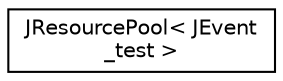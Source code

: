 digraph "Graphical Class Hierarchy"
{
  edge [fontname="Helvetica",fontsize="10",labelfontname="Helvetica",labelfontsize="10"];
  node [fontname="Helvetica",fontsize="10",shape=record];
  rankdir="LR";
  Node1 [label="JResourcePool\< JEvent\l_test \>",height=0.2,width=0.4,color="black", fillcolor="white", style="filled",URL="$class_j_resource_pool.html"];
}
